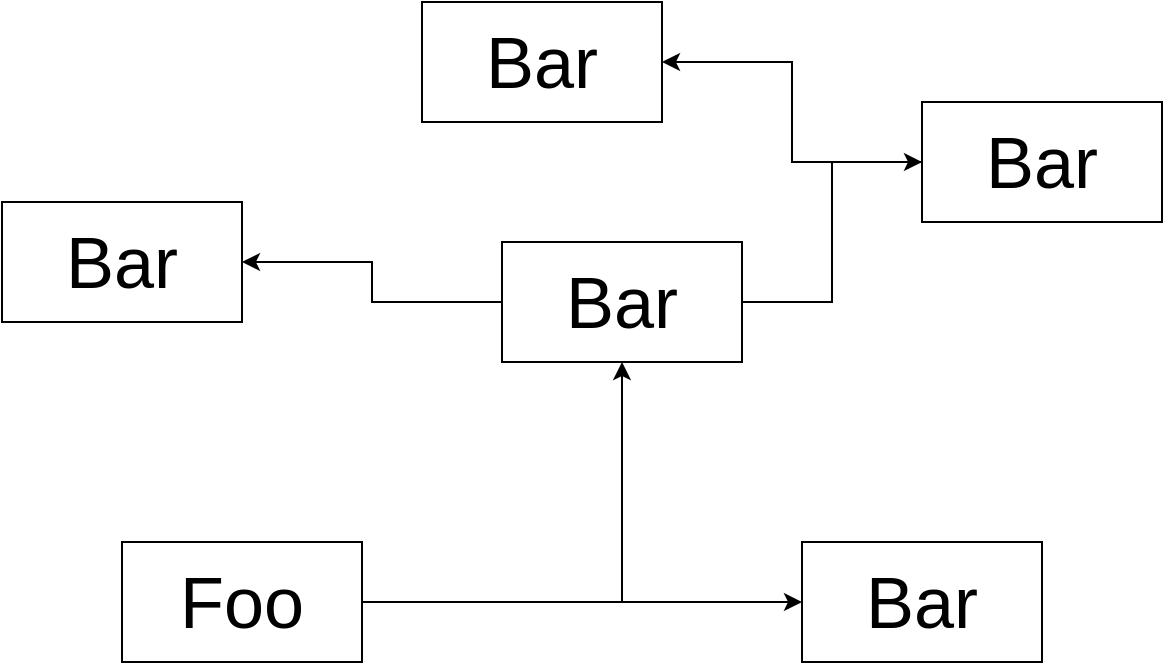 <mxfile version="24.8.9">
  <diagram name="Page-1" id="gQ9d3e5PHeGO4oDS4kBh">
    <mxGraphModel dx="794" dy="458" grid="1" gridSize="10" guides="1" tooltips="1" connect="1" arrows="1" fold="1" page="1" pageScale="1" pageWidth="827" pageHeight="1169" math="0" shadow="0">
      <root>
        <mxCell id="0" />
        <mxCell id="1" parent="0" />
        <mxCell id="7GxGBZKl_kj-n54RxsFo-4" style="edgeStyle=orthogonalEdgeStyle;rounded=0;orthogonalLoop=1;jettySize=auto;html=1;entryX=0;entryY=0.5;entryDx=0;entryDy=0;" parent="1" source="7GxGBZKl_kj-n54RxsFo-2" target="7GxGBZKl_kj-n54RxsFo-3" edge="1">
          <mxGeometry relative="1" as="geometry" />
        </mxCell>
        <mxCell id="6tXt8Tqpjw7fGwFyOHLY-2" style="edgeStyle=orthogonalEdgeStyle;rounded=0;orthogonalLoop=1;jettySize=auto;html=1;entryX=0.5;entryY=1;entryDx=0;entryDy=0;" parent="1" source="7GxGBZKl_kj-n54RxsFo-2" target="6tXt8Tqpjw7fGwFyOHLY-1" edge="1">
          <mxGeometry relative="1" as="geometry" />
        </mxCell>
        <mxCell id="7GxGBZKl_kj-n54RxsFo-2" value="&lt;font style=&quot;font-size: 36px;&quot;&gt;Foo&lt;/font&gt;" style="rounded=0;whiteSpace=wrap;html=1;" parent="1" vertex="1">
          <mxGeometry x="170" y="310" width="120" height="60" as="geometry" />
        </mxCell>
        <mxCell id="7GxGBZKl_kj-n54RxsFo-3" value="&lt;font style=&quot;font-size: 36px;&quot;&gt;Bar&lt;/font&gt;" style="rounded=0;whiteSpace=wrap;html=1;" parent="1" vertex="1">
          <mxGeometry x="510" y="310" width="120" height="60" as="geometry" />
        </mxCell>
        <mxCell id="t2WkZzXJtYoz62aQDtTE-2" style="edgeStyle=orthogonalEdgeStyle;rounded=0;orthogonalLoop=1;jettySize=auto;html=1;" parent="1" source="6tXt8Tqpjw7fGwFyOHLY-1" target="t2WkZzXJtYoz62aQDtTE-1" edge="1">
          <mxGeometry relative="1" as="geometry" />
        </mxCell>
        <mxCell id="ak1jxMyyGyTIVMN0bjJe-2" style="edgeStyle=orthogonalEdgeStyle;rounded=0;orthogonalLoop=1;jettySize=auto;html=1;entryX=0;entryY=0.5;entryDx=0;entryDy=0;" parent="1" source="6tXt8Tqpjw7fGwFyOHLY-1" target="ak1jxMyyGyTIVMN0bjJe-1" edge="1">
          <mxGeometry relative="1" as="geometry" />
        </mxCell>
        <mxCell id="6tXt8Tqpjw7fGwFyOHLY-1" value="&lt;font style=&quot;font-size: 36px;&quot;&gt;Bar&lt;/font&gt;" style="rounded=0;whiteSpace=wrap;html=1;" parent="1" vertex="1">
          <mxGeometry x="360" y="160" width="120" height="60" as="geometry" />
        </mxCell>
        <mxCell id="t2WkZzXJtYoz62aQDtTE-1" value="&lt;font style=&quot;font-size: 36px;&quot;&gt;Bar&lt;/font&gt;" style="rounded=0;whiteSpace=wrap;html=1;" parent="1" vertex="1">
          <mxGeometry x="110" y="140" width="120" height="60" as="geometry" />
        </mxCell>
        <mxCell id="iJloZ9r2CpzcQDHUNzM4-2" style="edgeStyle=orthogonalEdgeStyle;rounded=0;orthogonalLoop=1;jettySize=auto;html=1;" edge="1" parent="1" source="ak1jxMyyGyTIVMN0bjJe-1" target="iJloZ9r2CpzcQDHUNzM4-1">
          <mxGeometry relative="1" as="geometry" />
        </mxCell>
        <mxCell id="ak1jxMyyGyTIVMN0bjJe-1" value="&lt;font style=&quot;font-size: 36px;&quot;&gt;Bar&lt;/font&gt;" style="rounded=0;whiteSpace=wrap;html=1;" parent="1" vertex="1">
          <mxGeometry x="570" y="90" width="120" height="60" as="geometry" />
        </mxCell>
        <mxCell id="iJloZ9r2CpzcQDHUNzM4-1" value="&lt;font style=&quot;font-size: 36px;&quot;&gt;Bar&lt;/font&gt;" style="rounded=0;whiteSpace=wrap;html=1;" vertex="1" parent="1">
          <mxGeometry x="320" y="40" width="120" height="60" as="geometry" />
        </mxCell>
      </root>
    </mxGraphModel>
  </diagram>
</mxfile>
